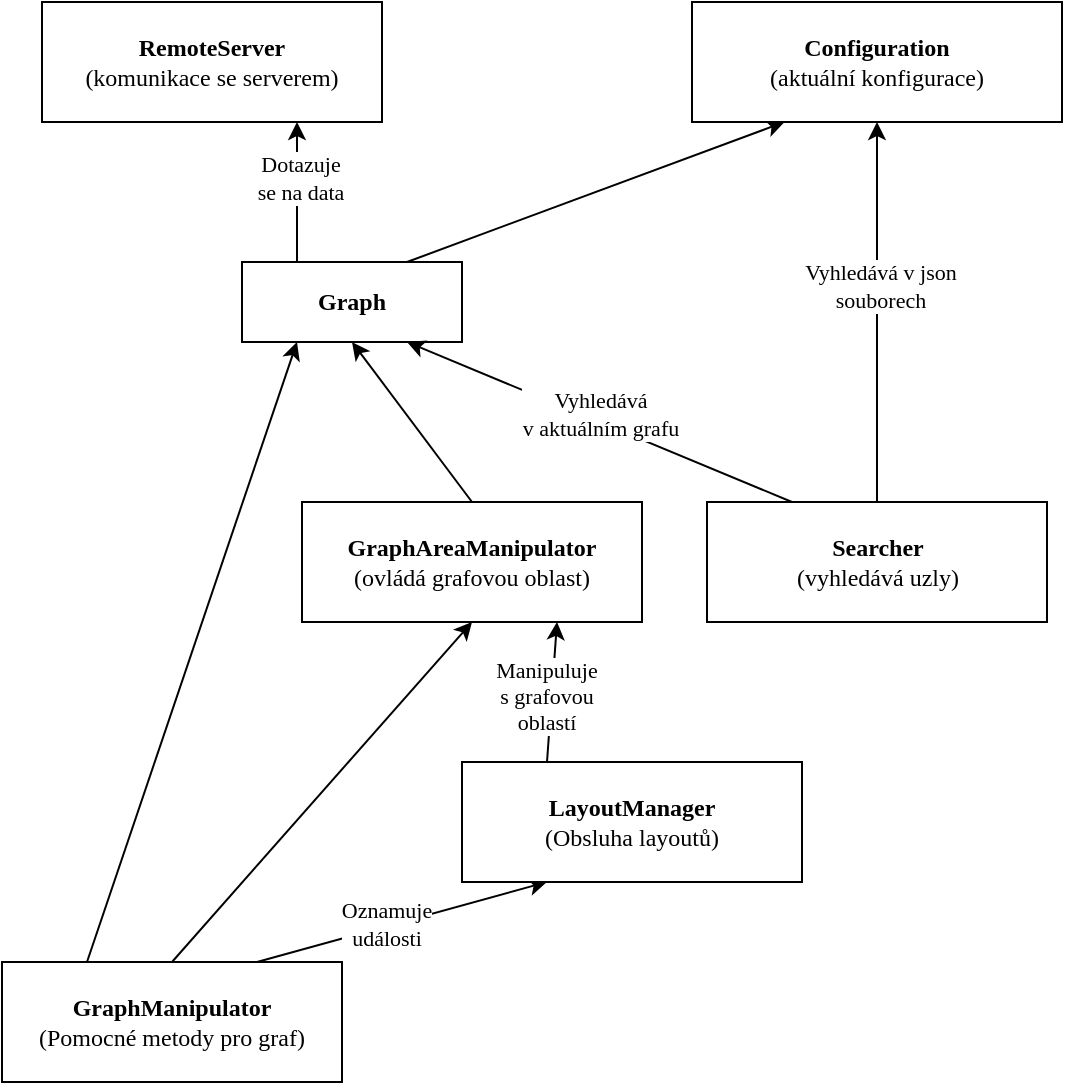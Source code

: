 <mxfile version="13.4.2" type="device"><diagram id="YzSQh402NAc7yzIZ1MmO" name="Page-1"><mxGraphModel dx="1422" dy="785" grid="1" gridSize="10" guides="1" tooltips="1" connect="1" arrows="1" fold="1" page="1" pageScale="1" pageWidth="827" pageHeight="1169" math="0" shadow="0" extFonts="CMU Sans Serif Roman^https://www.fontsquirrel.com/fonts/download/computer-modern"><root><mxCell id="0"/><mxCell id="1" parent="0"/><mxCell id="Bq3VAtnKe72LtJB8cT6s-2" value="&lt;span&gt;&lt;b&gt;RemoteServer&lt;/b&gt;&lt;/span&gt;&lt;br&gt;&lt;span&gt;(komunikace se serverem)&lt;/span&gt;" style="rounded=0;whiteSpace=wrap;html=1;fontFamily=CMU Sans Serif Roman;" vertex="1" parent="1"><mxGeometry x="130" y="90" width="170" height="60" as="geometry"/></mxCell><mxCell id="Bq3VAtnKe72LtJB8cT6s-8" style="rounded=0;orthogonalLoop=1;jettySize=auto;html=1;exitX=0.25;exitY=0;exitDx=0;exitDy=0;entryX=0.75;entryY=1;entryDx=0;entryDy=0;fontFamily=CMU Sans Serif Roman;" edge="1" parent="1" source="Bq3VAtnKe72LtJB8cT6s-4" target="Bq3VAtnKe72LtJB8cT6s-2"><mxGeometry relative="1" as="geometry"/></mxCell><mxCell id="Bq3VAtnKe72LtJB8cT6s-16" value="Dotazuje&lt;br&gt;se na data" style="edgeLabel;html=1;align=center;verticalAlign=middle;resizable=0;points=[];fontFamily=CMU Sans Serif Roman;" vertex="1" connectable="0" parent="Bq3VAtnKe72LtJB8cT6s-8"><mxGeometry x="-0.1" y="1" relative="1" as="geometry"><mxPoint x="2.73" y="-11.1" as="offset"/></mxGeometry></mxCell><mxCell id="Bq3VAtnKe72LtJB8cT6s-22" style="edgeStyle=none;rounded=0;orthogonalLoop=1;jettySize=auto;html=1;exitX=0.75;exitY=0;exitDx=0;exitDy=0;entryX=0.25;entryY=1;entryDx=0;entryDy=0;fontFamily=CMU Sans Serif Roman;" edge="1" parent="1" source="Bq3VAtnKe72LtJB8cT6s-4" target="Bq3VAtnKe72LtJB8cT6s-3"><mxGeometry relative="1" as="geometry"/></mxCell><mxCell id="Bq3VAtnKe72LtJB8cT6s-4" value="&lt;b&gt;Graph&lt;/b&gt;" style="rounded=0;whiteSpace=wrap;html=1;fontFamily=CMU Sans Serif Roman;spacingRight=0;" vertex="1" parent="1"><mxGeometry x="230" y="220" width="110" height="40" as="geometry"/></mxCell><mxCell id="Bq3VAtnKe72LtJB8cT6s-10" style="edgeStyle=none;rounded=0;orthogonalLoop=1;jettySize=auto;html=1;exitX=0.5;exitY=0;exitDx=0;exitDy=0;entryX=0.5;entryY=1;entryDx=0;entryDy=0;fontFamily=CMU Sans Serif Roman;" edge="1" parent="1" source="Bq3VAtnKe72LtJB8cT6s-5" target="Bq3VAtnKe72LtJB8cT6s-4"><mxGeometry relative="1" as="geometry"/></mxCell><mxCell id="Bq3VAtnKe72LtJB8cT6s-5" value="&lt;b&gt;GraphAreaManipulator&lt;/b&gt;&lt;br&gt;(ovládá grafovou oblast)" style="rounded=0;whiteSpace=wrap;html=1;fontFamily=CMU Sans Serif Roman;" vertex="1" parent="1"><mxGeometry x="260" y="340" width="170" height="60" as="geometry"/></mxCell><mxCell id="Bq3VAtnKe72LtJB8cT6s-11" style="edgeStyle=none;rounded=0;orthogonalLoop=1;jettySize=auto;html=1;exitX=0.5;exitY=0;exitDx=0;exitDy=0;entryX=0.5;entryY=1;entryDx=0;entryDy=0;fontFamily=CMU Sans Serif Roman;" edge="1" parent="1" source="Bq3VAtnKe72LtJB8cT6s-6" target="Bq3VAtnKe72LtJB8cT6s-5"><mxGeometry relative="1" as="geometry"/></mxCell><mxCell id="Bq3VAtnKe72LtJB8cT6s-14" style="edgeStyle=none;rounded=0;orthogonalLoop=1;jettySize=auto;html=1;exitX=0.75;exitY=0;exitDx=0;exitDy=0;entryX=0.25;entryY=1;entryDx=0;entryDy=0;fontFamily=CMU Sans Serif Roman;" edge="1" parent="1" source="Bq3VAtnKe72LtJB8cT6s-6" target="Bq3VAtnKe72LtJB8cT6s-13"><mxGeometry relative="1" as="geometry"/></mxCell><mxCell id="Bq3VAtnKe72LtJB8cT6s-18" value="Oznamuje&lt;br&gt;události" style="edgeLabel;html=1;align=center;verticalAlign=middle;resizable=0;points=[];fontFamily=CMU Sans Serif Roman;" vertex="1" connectable="0" parent="Bq3VAtnKe72LtJB8cT6s-14"><mxGeometry x="-0.11" y="1" relative="1" as="geometry"><mxPoint as="offset"/></mxGeometry></mxCell><mxCell id="Bq3VAtnKe72LtJB8cT6s-28" style="edgeStyle=none;rounded=0;orthogonalLoop=1;jettySize=auto;html=1;exitX=0.25;exitY=0;exitDx=0;exitDy=0;entryX=0.25;entryY=1;entryDx=0;entryDy=0;fontFamily=CMU Sans Serif Roman;" edge="1" parent="1" source="Bq3VAtnKe72LtJB8cT6s-6" target="Bq3VAtnKe72LtJB8cT6s-4"><mxGeometry relative="1" as="geometry"/></mxCell><mxCell id="Bq3VAtnKe72LtJB8cT6s-6" value="&lt;b&gt;GraphManipulator&lt;/b&gt;&lt;br&gt;(Pomocné metody pro graf)" style="rounded=0;whiteSpace=wrap;html=1;fontFamily=CMU Sans Serif Roman;" vertex="1" parent="1"><mxGeometry x="110" y="570" width="170" height="60" as="geometry"/></mxCell><mxCell id="Bq3VAtnKe72LtJB8cT6s-15" style="edgeStyle=none;rounded=0;orthogonalLoop=1;jettySize=auto;html=1;exitX=0.25;exitY=0;exitDx=0;exitDy=0;entryX=0.75;entryY=1;entryDx=0;entryDy=0;fontFamily=CMU Sans Serif Roman;" edge="1" parent="1" source="Bq3VAtnKe72LtJB8cT6s-13" target="Bq3VAtnKe72LtJB8cT6s-5"><mxGeometry relative="1" as="geometry"/></mxCell><mxCell id="Bq3VAtnKe72LtJB8cT6s-19" value="Manipuluje&lt;br&gt;s grafovou&lt;br&gt;oblastí" style="edgeLabel;html=1;align=center;verticalAlign=middle;resizable=0;points=[];fontFamily=CMU Sans Serif Roman;" vertex="1" connectable="0" parent="Bq3VAtnKe72LtJB8cT6s-15"><mxGeometry x="-0.232" y="-1" relative="1" as="geometry"><mxPoint x="-4.12" y="-6.02" as="offset"/></mxGeometry></mxCell><mxCell id="Bq3VAtnKe72LtJB8cT6s-13" value="&lt;b&gt;LayoutManager&lt;/b&gt;&lt;br&gt;(Obsluha layoutů)" style="rounded=0;whiteSpace=wrap;html=1;fontFamily=CMU Sans Serif Roman;" vertex="1" parent="1"><mxGeometry x="340" y="470" width="170" height="60" as="geometry"/></mxCell><mxCell id="Bq3VAtnKe72LtJB8cT6s-3" value="&lt;span&gt;&lt;b&gt;Configuration&lt;/b&gt;&lt;/span&gt;&lt;br&gt;&lt;span&gt;(aktuální konfigurace)&lt;/span&gt;" style="rounded=0;whiteSpace=wrap;html=1;fontFamily=CMU Sans Serif Roman;" vertex="1" parent="1"><mxGeometry x="455" y="90" width="185" height="60" as="geometry"/></mxCell><mxCell id="Bq3VAtnKe72LtJB8cT6s-24" style="edgeStyle=none;rounded=0;orthogonalLoop=1;jettySize=auto;html=1;exitX=0.25;exitY=0;exitDx=0;exitDy=0;entryX=0.75;entryY=1;entryDx=0;entryDy=0;fontFamily=CMU Sans Serif Roman;" edge="1" parent="1" source="Bq3VAtnKe72LtJB8cT6s-21" target="Bq3VAtnKe72LtJB8cT6s-4"><mxGeometry relative="1" as="geometry"/></mxCell><mxCell id="Bq3VAtnKe72LtJB8cT6s-26" value="Vyhledává&lt;br&gt;v aktuálním grafu" style="edgeLabel;html=1;align=center;verticalAlign=middle;resizable=0;points=[];fontFamily=CMU Sans Serif Roman;" vertex="1" connectable="0" parent="Bq3VAtnKe72LtJB8cT6s-24"><mxGeometry x="-0.242" y="-2" relative="1" as="geometry"><mxPoint x="-24.14" y="-11.69" as="offset"/></mxGeometry></mxCell><mxCell id="Bq3VAtnKe72LtJB8cT6s-25" style="edgeStyle=none;rounded=0;orthogonalLoop=1;jettySize=auto;html=1;exitX=0.5;exitY=0;exitDx=0;exitDy=0;fontFamily=CMU Sans Serif Roman;entryX=0.5;entryY=1;entryDx=0;entryDy=0;" edge="1" parent="1" source="Bq3VAtnKe72LtJB8cT6s-21" target="Bq3VAtnKe72LtJB8cT6s-3"><mxGeometry relative="1" as="geometry"/></mxCell><mxCell id="Bq3VAtnKe72LtJB8cT6s-27" value="Vyhledává v json&lt;br&gt;souborech" style="edgeLabel;html=1;align=center;verticalAlign=middle;resizable=0;points=[];fontFamily=CMU Sans Serif Roman;" vertex="1" connectable="0" parent="Bq3VAtnKe72LtJB8cT6s-25"><mxGeometry x="0.128" y="-1" relative="1" as="geometry"><mxPoint y="-1" as="offset"/></mxGeometry></mxCell><mxCell id="Bq3VAtnKe72LtJB8cT6s-21" value="&lt;b&gt;Searcher&lt;/b&gt;&lt;br&gt;(vyhledává uzly)" style="rounded=0;whiteSpace=wrap;html=1;fontFamily=CMU Sans Serif Roman;" vertex="1" parent="1"><mxGeometry x="462.5" y="340" width="170" height="60" as="geometry"/></mxCell></root></mxGraphModel></diagram></mxfile>